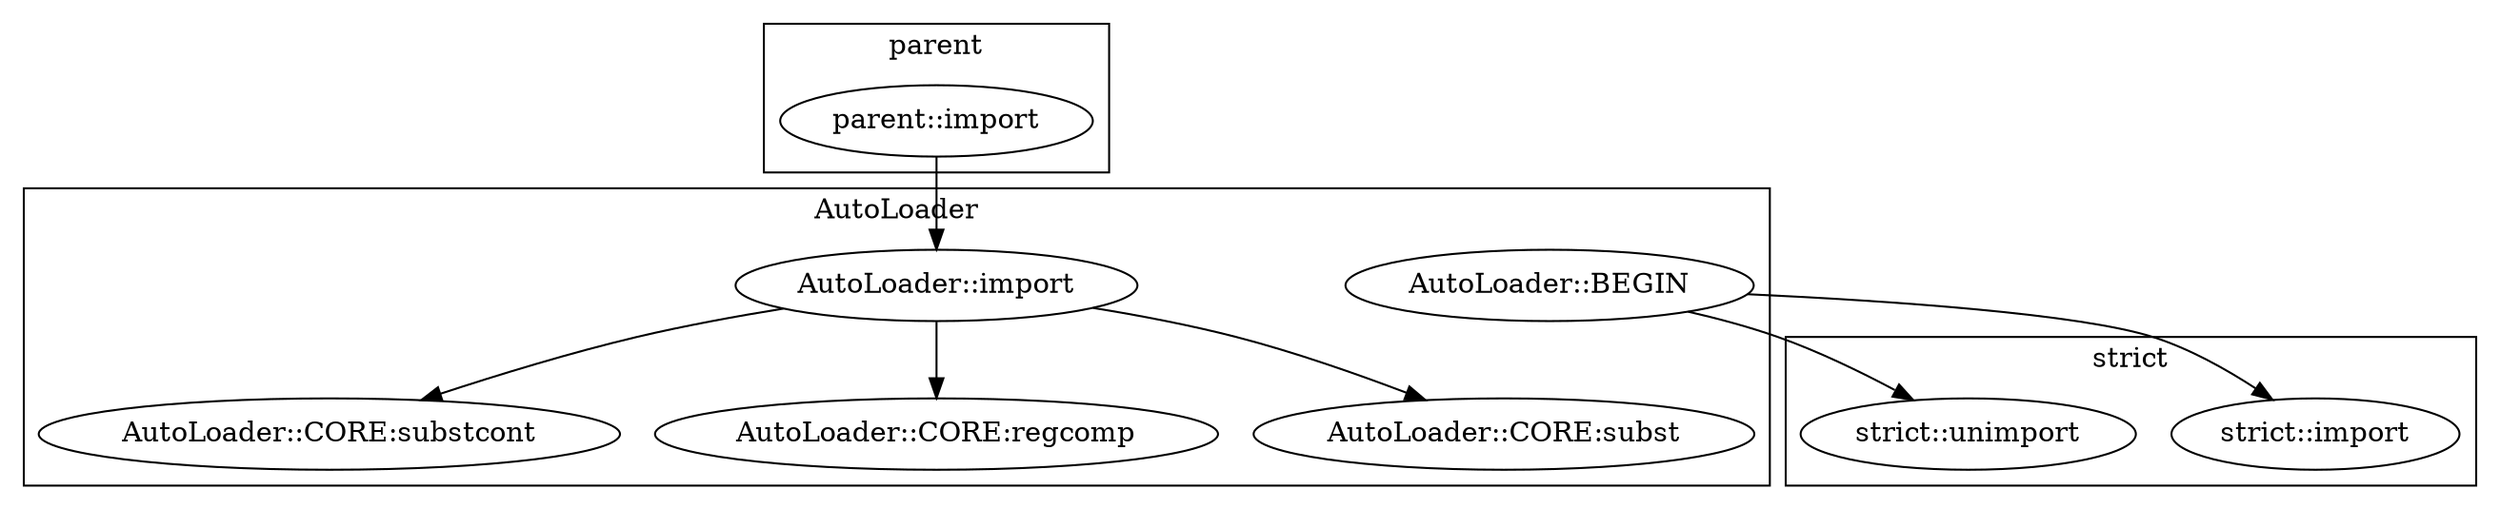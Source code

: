 digraph {
graph [overlap=false]
subgraph cluster_strict {
	label="strict";
	"strict::import";
	"strict::unimport";
}
subgraph cluster_AutoLoader {
	label="AutoLoader";
	"AutoLoader::BEGIN";
	"AutoLoader::CORE:substcont";
	"AutoLoader::import";
	"AutoLoader::CORE:regcomp";
	"AutoLoader::CORE:subst";
}
subgraph cluster_parent {
	label="parent";
	"parent::import";
}
"AutoLoader::import" -> "AutoLoader::CORE:substcont";
"AutoLoader::import" -> "AutoLoader::CORE:subst";
"AutoLoader::import" -> "AutoLoader::CORE:regcomp";
"AutoLoader::BEGIN" -> "strict::unimport";
"parent::import" -> "AutoLoader::import";
"AutoLoader::BEGIN" -> "strict::import";
}
